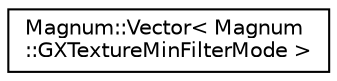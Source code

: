 digraph "圖形化之類別階層"
{
  edge [fontname="Helvetica",fontsize="10",labelfontname="Helvetica",labelfontsize="10"];
  node [fontname="Helvetica",fontsize="10",shape=record];
  rankdir="LR";
  Node1 [label="Magnum::Vector\< Magnum\l::GXTextureMinFilterMode \>",height=0.2,width=0.4,color="black", fillcolor="white", style="filled",URL="$class_magnum_1_1_vector.html"];
}

